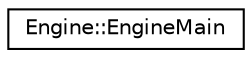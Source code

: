 digraph G
{
  edge [fontname="Helvetica",fontsize="10",labelfontname="Helvetica",labelfontsize="10"];
  node [fontname="Helvetica",fontsize="10",shape=record];
  rankdir="LR";
  Node1 [label="Engine::EngineMain",height=0.2,width=0.4,color="black", fillcolor="white", style="filled",URL="$class_engine_1_1_engine_main.html"];
}
